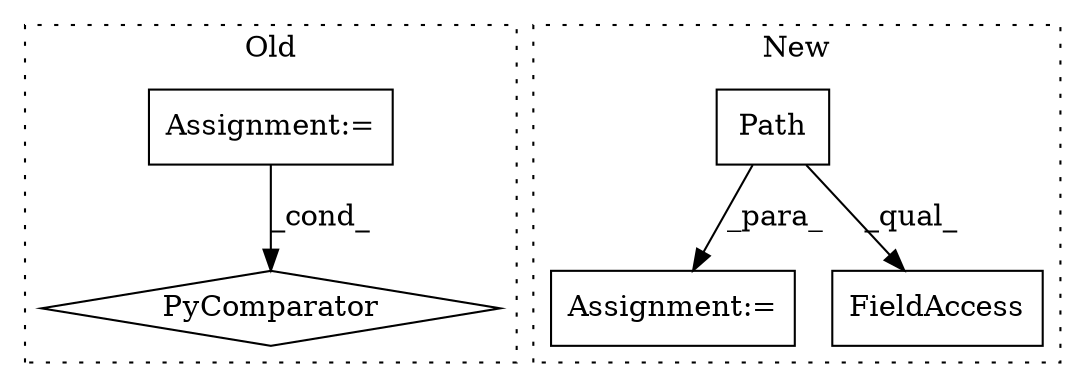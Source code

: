 digraph G {
subgraph cluster0 {
1 [label="PyComparator" a="113" s="835" l="51" shape="diamond"];
3 [label="Assignment:=" a="7" s="835" l="51" shape="box"];
label = "Old";
style="dotted";
}
subgraph cluster1 {
2 [label="Path" a="32" s="418,432" l="5,1" shape="box"];
4 [label="Assignment:=" a="7" s="787" l="68" shape="box"];
5 [label="FieldAccess" a="22" s="454" l="19" shape="box"];
label = "New";
style="dotted";
}
2 -> 4 [label="_para_"];
2 -> 5 [label="_qual_"];
3 -> 1 [label="_cond_"];
}